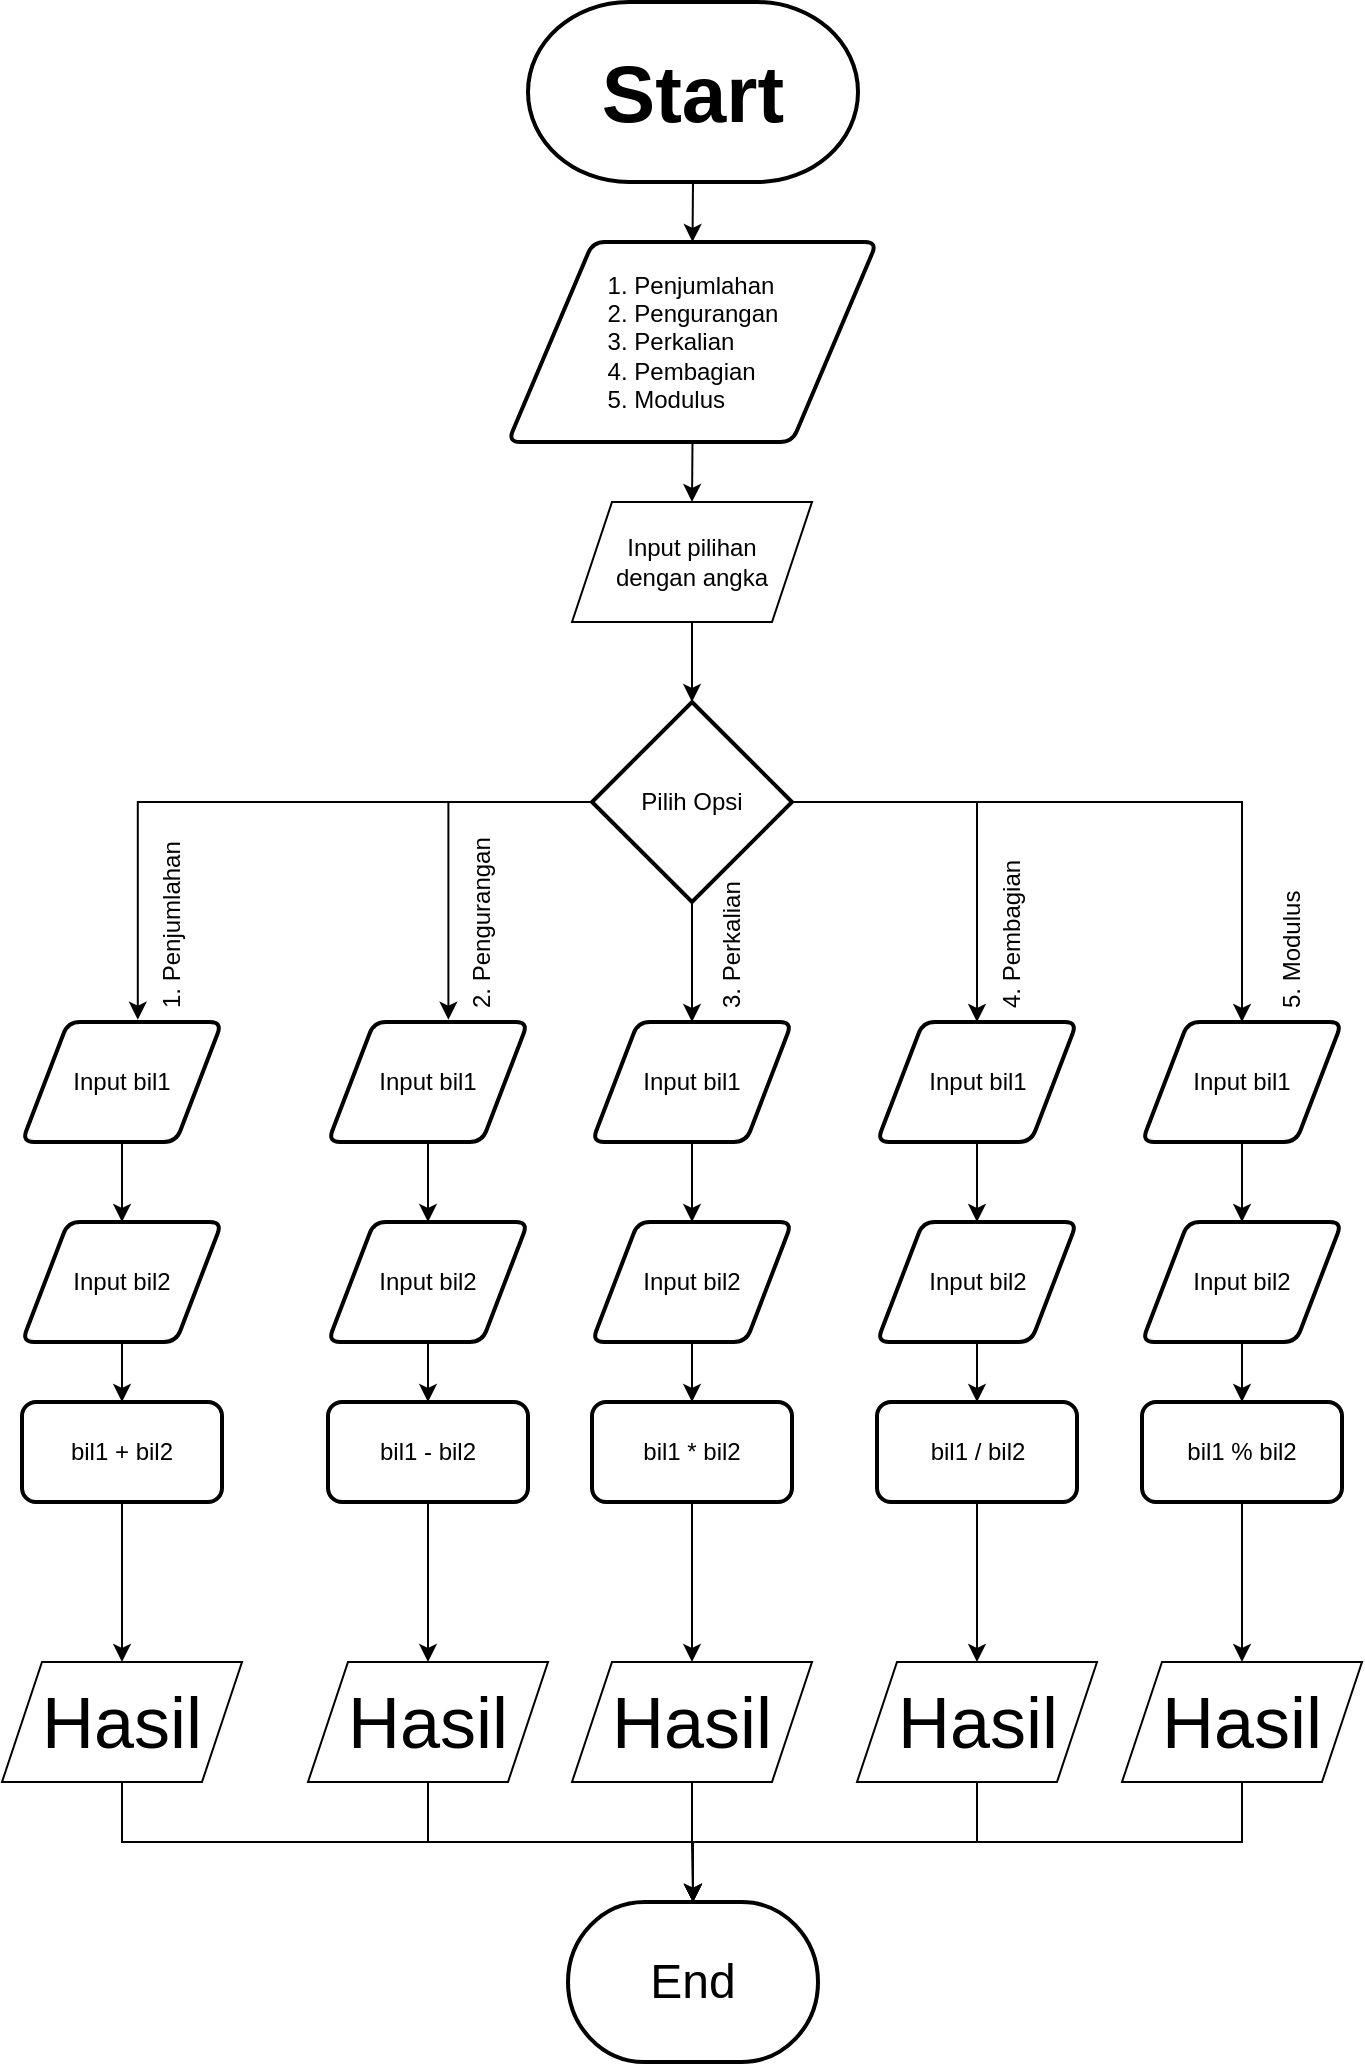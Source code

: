 <mxfile version="13.7.9" type="github">
  <diagram id="csKqWqRmFJaBYTw5g3q0" name="Page-1">
    <mxGraphModel dx="1099" dy="664" grid="1" gridSize="10" guides="1" tooltips="1" connect="1" arrows="1" fold="1" page="1" pageScale="1" pageWidth="850" pageHeight="1100" math="0" shadow="0">
      <root>
        <mxCell id="0" />
        <mxCell id="1" parent="0" />
        <mxCell id="QY0ji_sxeQzc1hmcxQOH-41" style="edgeStyle=orthogonalEdgeStyle;rounded=0;orthogonalLoop=1;jettySize=auto;html=1;exitX=0.5;exitY=1;exitDx=0;exitDy=0;exitPerimeter=0;entryX=0.5;entryY=0;entryDx=0;entryDy=0;" edge="1" parent="1" source="QY0ji_sxeQzc1hmcxQOH-1" target="QY0ji_sxeQzc1hmcxQOH-2">
          <mxGeometry relative="1" as="geometry" />
        </mxCell>
        <mxCell id="QY0ji_sxeQzc1hmcxQOH-1" value="&lt;b&gt;&lt;font style=&quot;font-size: 40px&quot;&gt;Start&lt;/font&gt;&lt;/b&gt;" style="strokeWidth=2;html=1;shape=mxgraph.flowchart.terminator;whiteSpace=wrap;" vertex="1" parent="1">
          <mxGeometry x="343" y="40" width="165" height="90" as="geometry" />
        </mxCell>
        <mxCell id="QY0ji_sxeQzc1hmcxQOH-45" style="edgeStyle=orthogonalEdgeStyle;rounded=0;orthogonalLoop=1;jettySize=auto;html=1;exitX=0.5;exitY=1;exitDx=0;exitDy=0;entryX=0.5;entryY=0;entryDx=0;entryDy=0;" edge="1" parent="1" source="QY0ji_sxeQzc1hmcxQOH-2" target="QY0ji_sxeQzc1hmcxQOH-42">
          <mxGeometry relative="1" as="geometry" />
        </mxCell>
        <mxCell id="QY0ji_sxeQzc1hmcxQOH-2" value="&lt;div align=&quot;left&quot;&gt;1. Penjumlahan&lt;/div&gt;&lt;div align=&quot;left&quot;&gt;2. Pengurangan&lt;/div&gt;&lt;div align=&quot;left&quot;&gt;3. Perkalian&lt;/div&gt;&lt;div align=&quot;left&quot;&gt;4. Pembagian&lt;/div&gt;&lt;div align=&quot;left&quot;&gt;5. Modulus&lt;br&gt;&lt;/div&gt;" style="shape=parallelogram;html=1;strokeWidth=2;perimeter=parallelogramPerimeter;whiteSpace=wrap;rounded=1;arcSize=12;size=0.23;" vertex="1" parent="1">
          <mxGeometry x="333" y="160" width="184.5" height="100" as="geometry" />
        </mxCell>
        <mxCell id="QY0ji_sxeQzc1hmcxQOH-21" style="edgeStyle=orthogonalEdgeStyle;rounded=0;orthogonalLoop=1;jettySize=auto;html=1;exitX=0.5;exitY=1;exitDx=0;exitDy=0;exitPerimeter=0;entryX=0.5;entryY=0;entryDx=0;entryDy=0;" edge="1" parent="1" source="QY0ji_sxeQzc1hmcxQOH-4" target="QY0ji_sxeQzc1hmcxQOH-12">
          <mxGeometry relative="1" as="geometry" />
        </mxCell>
        <mxCell id="QY0ji_sxeQzc1hmcxQOH-22" style="edgeStyle=orthogonalEdgeStyle;rounded=0;orthogonalLoop=1;jettySize=auto;html=1;exitX=0;exitY=0.5;exitDx=0;exitDy=0;exitPerimeter=0;entryX=0.602;entryY=-0.019;entryDx=0;entryDy=0;entryPerimeter=0;" edge="1" parent="1" source="QY0ji_sxeQzc1hmcxQOH-4" target="QY0ji_sxeQzc1hmcxQOH-9">
          <mxGeometry relative="1" as="geometry" />
        </mxCell>
        <mxCell id="QY0ji_sxeQzc1hmcxQOH-23" style="edgeStyle=orthogonalEdgeStyle;rounded=0;orthogonalLoop=1;jettySize=auto;html=1;exitX=1;exitY=0.5;exitDx=0;exitDy=0;exitPerimeter=0;" edge="1" parent="1" source="QY0ji_sxeQzc1hmcxQOH-4" target="QY0ji_sxeQzc1hmcxQOH-15">
          <mxGeometry relative="1" as="geometry" />
        </mxCell>
        <mxCell id="QY0ji_sxeQzc1hmcxQOH-25" style="edgeStyle=orthogonalEdgeStyle;rounded=0;orthogonalLoop=1;jettySize=auto;html=1;exitX=0;exitY=0.5;exitDx=0;exitDy=0;exitPerimeter=0;entryX=0.579;entryY=-0.019;entryDx=0;entryDy=0;entryPerimeter=0;" edge="1" parent="1" source="QY0ji_sxeQzc1hmcxQOH-4" target="QY0ji_sxeQzc1hmcxQOH-6">
          <mxGeometry relative="1" as="geometry" />
        </mxCell>
        <mxCell id="QY0ji_sxeQzc1hmcxQOH-56" style="edgeStyle=orthogonalEdgeStyle;rounded=0;orthogonalLoop=1;jettySize=auto;html=1;exitX=1;exitY=0.5;exitDx=0;exitDy=0;exitPerimeter=0;" edge="1" parent="1" source="QY0ji_sxeQzc1hmcxQOH-4" target="QY0ji_sxeQzc1hmcxQOH-18">
          <mxGeometry relative="1" as="geometry" />
        </mxCell>
        <mxCell id="QY0ji_sxeQzc1hmcxQOH-4" value="&lt;div&gt;Pilih Opsi &lt;br&gt;&lt;/div&gt;" style="strokeWidth=2;html=1;shape=mxgraph.flowchart.decision;whiteSpace=wrap;" vertex="1" parent="1">
          <mxGeometry x="375" y="390" width="100" height="100" as="geometry" />
        </mxCell>
        <mxCell id="QY0ji_sxeQzc1hmcxQOH-26" style="edgeStyle=orthogonalEdgeStyle;rounded=0;orthogonalLoop=1;jettySize=auto;html=1;exitX=0.5;exitY=1;exitDx=0;exitDy=0;entryX=0.5;entryY=0;entryDx=0;entryDy=0;" edge="1" parent="1" source="QY0ji_sxeQzc1hmcxQOH-6" target="QY0ji_sxeQzc1hmcxQOH-7">
          <mxGeometry relative="1" as="geometry" />
        </mxCell>
        <mxCell id="QY0ji_sxeQzc1hmcxQOH-6" value="Input bil1" style="shape=parallelogram;html=1;strokeWidth=2;perimeter=parallelogramPerimeter;whiteSpace=wrap;rounded=1;arcSize=12;size=0.23;" vertex="1" parent="1">
          <mxGeometry x="90" y="550" width="100" height="60" as="geometry" />
        </mxCell>
        <mxCell id="QY0ji_sxeQzc1hmcxQOH-27" style="edgeStyle=orthogonalEdgeStyle;rounded=0;orthogonalLoop=1;jettySize=auto;html=1;exitX=0.5;exitY=1;exitDx=0;exitDy=0;entryX=0.5;entryY=0;entryDx=0;entryDy=0;" edge="1" parent="1" source="QY0ji_sxeQzc1hmcxQOH-7" target="QY0ji_sxeQzc1hmcxQOH-8">
          <mxGeometry relative="1" as="geometry" />
        </mxCell>
        <mxCell id="QY0ji_sxeQzc1hmcxQOH-7" value="Input bil2" style="shape=parallelogram;html=1;strokeWidth=2;perimeter=parallelogramPerimeter;whiteSpace=wrap;rounded=1;arcSize=12;size=0.23;" vertex="1" parent="1">
          <mxGeometry x="90" y="650" width="100" height="60" as="geometry" />
        </mxCell>
        <mxCell id="QY0ji_sxeQzc1hmcxQOH-61" style="edgeStyle=orthogonalEdgeStyle;rounded=0;orthogonalLoop=1;jettySize=auto;html=1;exitX=0.5;exitY=1;exitDx=0;exitDy=0;entryX=0.5;entryY=0;entryDx=0;entryDy=0;" edge="1" parent="1" source="QY0ji_sxeQzc1hmcxQOH-8" target="QY0ji_sxeQzc1hmcxQOH-53">
          <mxGeometry relative="1" as="geometry" />
        </mxCell>
        <mxCell id="QY0ji_sxeQzc1hmcxQOH-8" value="bil1 + bil2" style="rounded=1;whiteSpace=wrap;html=1;absoluteArcSize=1;arcSize=14;strokeWidth=2;" vertex="1" parent="1">
          <mxGeometry x="90" y="740" width="100" height="50" as="geometry" />
        </mxCell>
        <mxCell id="QY0ji_sxeQzc1hmcxQOH-28" style="edgeStyle=orthogonalEdgeStyle;rounded=0;orthogonalLoop=1;jettySize=auto;html=1;exitX=0.5;exitY=1;exitDx=0;exitDy=0;entryX=0.5;entryY=0;entryDx=0;entryDy=0;" edge="1" parent="1" source="QY0ji_sxeQzc1hmcxQOH-9" target="QY0ji_sxeQzc1hmcxQOH-10">
          <mxGeometry relative="1" as="geometry" />
        </mxCell>
        <mxCell id="QY0ji_sxeQzc1hmcxQOH-9" value="Input bil1" style="shape=parallelogram;html=1;strokeWidth=2;perimeter=parallelogramPerimeter;whiteSpace=wrap;rounded=1;arcSize=12;size=0.23;" vertex="1" parent="1">
          <mxGeometry x="243" y="550" width="100" height="60" as="geometry" />
        </mxCell>
        <mxCell id="QY0ji_sxeQzc1hmcxQOH-29" style="edgeStyle=orthogonalEdgeStyle;rounded=0;orthogonalLoop=1;jettySize=auto;html=1;exitX=0.5;exitY=1;exitDx=0;exitDy=0;entryX=0.5;entryY=0;entryDx=0;entryDy=0;" edge="1" parent="1" source="QY0ji_sxeQzc1hmcxQOH-10" target="QY0ji_sxeQzc1hmcxQOH-11">
          <mxGeometry relative="1" as="geometry" />
        </mxCell>
        <mxCell id="QY0ji_sxeQzc1hmcxQOH-10" value="Input bil2" style="shape=parallelogram;html=1;strokeWidth=2;perimeter=parallelogramPerimeter;whiteSpace=wrap;rounded=1;arcSize=12;size=0.23;" vertex="1" parent="1">
          <mxGeometry x="243" y="650" width="100" height="60" as="geometry" />
        </mxCell>
        <mxCell id="QY0ji_sxeQzc1hmcxQOH-62" style="edgeStyle=orthogonalEdgeStyle;rounded=0;orthogonalLoop=1;jettySize=auto;html=1;exitX=0.5;exitY=1;exitDx=0;exitDy=0;entryX=0.5;entryY=0;entryDx=0;entryDy=0;" edge="1" parent="1" source="QY0ji_sxeQzc1hmcxQOH-11" target="QY0ji_sxeQzc1hmcxQOH-52">
          <mxGeometry relative="1" as="geometry" />
        </mxCell>
        <mxCell id="QY0ji_sxeQzc1hmcxQOH-11" value="bil1 - bil2" style="rounded=1;whiteSpace=wrap;html=1;absoluteArcSize=1;arcSize=14;strokeWidth=2;" vertex="1" parent="1">
          <mxGeometry x="243" y="740" width="100" height="50" as="geometry" />
        </mxCell>
        <mxCell id="QY0ji_sxeQzc1hmcxQOH-30" style="edgeStyle=orthogonalEdgeStyle;rounded=0;orthogonalLoop=1;jettySize=auto;html=1;exitX=0.5;exitY=1;exitDx=0;exitDy=0;entryX=0.5;entryY=0;entryDx=0;entryDy=0;" edge="1" parent="1" source="QY0ji_sxeQzc1hmcxQOH-12" target="QY0ji_sxeQzc1hmcxQOH-13">
          <mxGeometry relative="1" as="geometry" />
        </mxCell>
        <mxCell id="QY0ji_sxeQzc1hmcxQOH-12" value="Input bil1" style="shape=parallelogram;html=1;strokeWidth=2;perimeter=parallelogramPerimeter;whiteSpace=wrap;rounded=1;arcSize=12;size=0.23;" vertex="1" parent="1">
          <mxGeometry x="375" y="550" width="100" height="60" as="geometry" />
        </mxCell>
        <mxCell id="QY0ji_sxeQzc1hmcxQOH-31" style="edgeStyle=orthogonalEdgeStyle;rounded=0;orthogonalLoop=1;jettySize=auto;html=1;exitX=0.5;exitY=1;exitDx=0;exitDy=0;entryX=0.5;entryY=0;entryDx=0;entryDy=0;" edge="1" parent="1" source="QY0ji_sxeQzc1hmcxQOH-13" target="QY0ji_sxeQzc1hmcxQOH-14">
          <mxGeometry relative="1" as="geometry" />
        </mxCell>
        <mxCell id="QY0ji_sxeQzc1hmcxQOH-13" value="Input bil2" style="shape=parallelogram;html=1;strokeWidth=2;perimeter=parallelogramPerimeter;whiteSpace=wrap;rounded=1;arcSize=12;size=0.23;" vertex="1" parent="1">
          <mxGeometry x="375" y="650" width="100" height="60" as="geometry" />
        </mxCell>
        <mxCell id="QY0ji_sxeQzc1hmcxQOH-47" style="edgeStyle=orthogonalEdgeStyle;rounded=0;orthogonalLoop=1;jettySize=auto;html=1;exitX=0.5;exitY=1;exitDx=0;exitDy=0;entryX=0.5;entryY=0;entryDx=0;entryDy=0;" edge="1" parent="1" source="QY0ji_sxeQzc1hmcxQOH-14" target="QY0ji_sxeQzc1hmcxQOH-46">
          <mxGeometry relative="1" as="geometry" />
        </mxCell>
        <mxCell id="QY0ji_sxeQzc1hmcxQOH-14" value="bil1 * bil2" style="rounded=1;whiteSpace=wrap;html=1;absoluteArcSize=1;arcSize=14;strokeWidth=2;" vertex="1" parent="1">
          <mxGeometry x="375" y="740" width="100" height="50" as="geometry" />
        </mxCell>
        <mxCell id="QY0ji_sxeQzc1hmcxQOH-32" style="edgeStyle=orthogonalEdgeStyle;rounded=0;orthogonalLoop=1;jettySize=auto;html=1;exitX=0.5;exitY=1;exitDx=0;exitDy=0;entryX=0.5;entryY=0;entryDx=0;entryDy=0;" edge="1" parent="1" source="QY0ji_sxeQzc1hmcxQOH-15" target="QY0ji_sxeQzc1hmcxQOH-16">
          <mxGeometry relative="1" as="geometry" />
        </mxCell>
        <mxCell id="QY0ji_sxeQzc1hmcxQOH-15" value="Input bil1" style="shape=parallelogram;html=1;strokeWidth=2;perimeter=parallelogramPerimeter;whiteSpace=wrap;rounded=1;arcSize=12;size=0.23;" vertex="1" parent="1">
          <mxGeometry x="517.5" y="550" width="100" height="60" as="geometry" />
        </mxCell>
        <mxCell id="QY0ji_sxeQzc1hmcxQOH-33" style="edgeStyle=orthogonalEdgeStyle;rounded=0;orthogonalLoop=1;jettySize=auto;html=1;exitX=0.5;exitY=1;exitDx=0;exitDy=0;entryX=0.5;entryY=0;entryDx=0;entryDy=0;" edge="1" parent="1" source="QY0ji_sxeQzc1hmcxQOH-16" target="QY0ji_sxeQzc1hmcxQOH-17">
          <mxGeometry relative="1" as="geometry" />
        </mxCell>
        <mxCell id="QY0ji_sxeQzc1hmcxQOH-16" value="Input bil2" style="shape=parallelogram;html=1;strokeWidth=2;perimeter=parallelogramPerimeter;whiteSpace=wrap;rounded=1;arcSize=12;size=0.23;" vertex="1" parent="1">
          <mxGeometry x="517.5" y="650" width="100" height="60" as="geometry" />
        </mxCell>
        <mxCell id="QY0ji_sxeQzc1hmcxQOH-58" style="edgeStyle=orthogonalEdgeStyle;rounded=0;orthogonalLoop=1;jettySize=auto;html=1;exitX=0.5;exitY=1;exitDx=0;exitDy=0;entryX=0.5;entryY=0;entryDx=0;entryDy=0;" edge="1" parent="1" source="QY0ji_sxeQzc1hmcxQOH-17" target="QY0ji_sxeQzc1hmcxQOH-54">
          <mxGeometry relative="1" as="geometry" />
        </mxCell>
        <mxCell id="QY0ji_sxeQzc1hmcxQOH-17" value="bil1 / bil2" style="rounded=1;whiteSpace=wrap;html=1;absoluteArcSize=1;arcSize=14;strokeWidth=2;" vertex="1" parent="1">
          <mxGeometry x="517.5" y="740" width="100" height="50" as="geometry" />
        </mxCell>
        <mxCell id="QY0ji_sxeQzc1hmcxQOH-34" style="edgeStyle=orthogonalEdgeStyle;rounded=0;orthogonalLoop=1;jettySize=auto;html=1;exitX=0.5;exitY=1;exitDx=0;exitDy=0;entryX=0.5;entryY=0;entryDx=0;entryDy=0;" edge="1" parent="1" source="QY0ji_sxeQzc1hmcxQOH-18" target="QY0ji_sxeQzc1hmcxQOH-19">
          <mxGeometry relative="1" as="geometry" />
        </mxCell>
        <mxCell id="QY0ji_sxeQzc1hmcxQOH-18" value="Input bil1" style="shape=parallelogram;html=1;strokeWidth=2;perimeter=parallelogramPerimeter;whiteSpace=wrap;rounded=1;arcSize=12;size=0.23;" vertex="1" parent="1">
          <mxGeometry x="650" y="550" width="100" height="60" as="geometry" />
        </mxCell>
        <mxCell id="QY0ji_sxeQzc1hmcxQOH-35" style="edgeStyle=orthogonalEdgeStyle;rounded=0;orthogonalLoop=1;jettySize=auto;html=1;exitX=0.5;exitY=1;exitDx=0;exitDy=0;entryX=0.5;entryY=0;entryDx=0;entryDy=0;" edge="1" parent="1" source="QY0ji_sxeQzc1hmcxQOH-19" target="QY0ji_sxeQzc1hmcxQOH-20">
          <mxGeometry relative="1" as="geometry" />
        </mxCell>
        <mxCell id="QY0ji_sxeQzc1hmcxQOH-19" value="Input bil2" style="shape=parallelogram;html=1;strokeWidth=2;perimeter=parallelogramPerimeter;whiteSpace=wrap;rounded=1;arcSize=12;size=0.23;" vertex="1" parent="1">
          <mxGeometry x="650" y="650" width="100" height="60" as="geometry" />
        </mxCell>
        <mxCell id="QY0ji_sxeQzc1hmcxQOH-57" style="edgeStyle=orthogonalEdgeStyle;rounded=0;orthogonalLoop=1;jettySize=auto;html=1;exitX=0.5;exitY=1;exitDx=0;exitDy=0;entryX=0.5;entryY=0;entryDx=0;entryDy=0;" edge="1" parent="1" source="QY0ji_sxeQzc1hmcxQOH-20" target="QY0ji_sxeQzc1hmcxQOH-55">
          <mxGeometry relative="1" as="geometry" />
        </mxCell>
        <mxCell id="QY0ji_sxeQzc1hmcxQOH-20" value="bil1 % bil2" style="rounded=1;whiteSpace=wrap;html=1;absoluteArcSize=1;arcSize=14;strokeWidth=2;" vertex="1" parent="1">
          <mxGeometry x="650" y="740" width="100" height="50" as="geometry" />
        </mxCell>
        <mxCell id="QY0ji_sxeQzc1hmcxQOH-36" value="&lt;div align=&quot;left&quot;&gt;1. Penjumlahan&lt;br&gt;&lt;/div&gt;" style="text;html=1;strokeColor=none;fillColor=none;align=left;verticalAlign=middle;whiteSpace=wrap;rounded=0;rotation=270;" vertex="1" parent="1">
          <mxGeometry x="120" y="490" width="90" height="20" as="geometry" />
        </mxCell>
        <mxCell id="QY0ji_sxeQzc1hmcxQOH-37" value="&lt;div align=&quot;left&quot;&gt;2. Pengurangan&lt;br&gt;&lt;/div&gt;" style="text;html=1;strokeColor=none;fillColor=none;align=left;verticalAlign=middle;whiteSpace=wrap;rounded=0;rotation=270;" vertex="1" parent="1">
          <mxGeometry x="275" y="490" width="90" height="20" as="geometry" />
        </mxCell>
        <mxCell id="QY0ji_sxeQzc1hmcxQOH-38" value="&lt;div align=&quot;left&quot;&gt;3. Perkalian&lt;br&gt;&lt;/div&gt;" style="text;html=1;strokeColor=none;fillColor=none;align=left;verticalAlign=middle;whiteSpace=wrap;rounded=0;rotation=270;" vertex="1" parent="1">
          <mxGeometry x="400" y="490" width="90" height="20" as="geometry" />
        </mxCell>
        <mxCell id="QY0ji_sxeQzc1hmcxQOH-39" value="4. Pembagian" style="text;html=1;strokeColor=none;fillColor=none;align=left;verticalAlign=middle;whiteSpace=wrap;rounded=0;rotation=270;" vertex="1" parent="1">
          <mxGeometry x="540" y="490" width="90" height="20" as="geometry" />
        </mxCell>
        <mxCell id="QY0ji_sxeQzc1hmcxQOH-40" value="5. Modulus" style="text;html=1;strokeColor=none;fillColor=none;align=left;verticalAlign=middle;whiteSpace=wrap;rounded=0;rotation=270;" vertex="1" parent="1">
          <mxGeometry x="680" y="490" width="90" height="20" as="geometry" />
        </mxCell>
        <mxCell id="QY0ji_sxeQzc1hmcxQOH-44" style="edgeStyle=orthogonalEdgeStyle;rounded=0;orthogonalLoop=1;jettySize=auto;html=1;exitX=0.5;exitY=1;exitDx=0;exitDy=0;entryX=0.5;entryY=0;entryDx=0;entryDy=0;entryPerimeter=0;" edge="1" parent="1" source="QY0ji_sxeQzc1hmcxQOH-42" target="QY0ji_sxeQzc1hmcxQOH-4">
          <mxGeometry relative="1" as="geometry" />
        </mxCell>
        <mxCell id="QY0ji_sxeQzc1hmcxQOH-42" value="&lt;div&gt;Input pilihan &lt;br&gt;&lt;/div&gt;&lt;div&gt;dengan angka&lt;br&gt;&lt;/div&gt;" style="shape=parallelogram;perimeter=parallelogramPerimeter;whiteSpace=wrap;html=1;fixedSize=1;" vertex="1" parent="1">
          <mxGeometry x="365" y="290" width="120" height="60" as="geometry" />
        </mxCell>
        <mxCell id="QY0ji_sxeQzc1hmcxQOH-64" style="edgeStyle=orthogonalEdgeStyle;rounded=0;orthogonalLoop=1;jettySize=auto;html=1;exitX=0.5;exitY=1;exitDx=0;exitDy=0;entryX=0.5;entryY=0;entryDx=0;entryDy=0;entryPerimeter=0;" edge="1" parent="1" source="QY0ji_sxeQzc1hmcxQOH-46" target="QY0ji_sxeQzc1hmcxQOH-63">
          <mxGeometry relative="1" as="geometry" />
        </mxCell>
        <mxCell id="QY0ji_sxeQzc1hmcxQOH-46" value="&lt;font style=&quot;font-size: 36px&quot;&gt;Hasil&lt;/font&gt;" style="shape=parallelogram;perimeter=parallelogramPerimeter;whiteSpace=wrap;html=1;fixedSize=1;" vertex="1" parent="1">
          <mxGeometry x="365" y="870" width="120" height="60" as="geometry" />
        </mxCell>
        <mxCell id="QY0ji_sxeQzc1hmcxQOH-68" style="edgeStyle=orthogonalEdgeStyle;rounded=0;orthogonalLoop=1;jettySize=auto;html=1;exitX=0.5;exitY=1;exitDx=0;exitDy=0;entryX=0.5;entryY=0;entryDx=0;entryDy=0;entryPerimeter=0;" edge="1" parent="1" source="QY0ji_sxeQzc1hmcxQOH-52" target="QY0ji_sxeQzc1hmcxQOH-63">
          <mxGeometry relative="1" as="geometry" />
        </mxCell>
        <mxCell id="QY0ji_sxeQzc1hmcxQOH-52" value="&lt;font style=&quot;font-size: 36px&quot;&gt;Hasil&lt;/font&gt;" style="shape=parallelogram;perimeter=parallelogramPerimeter;whiteSpace=wrap;html=1;fixedSize=1;" vertex="1" parent="1">
          <mxGeometry x="233" y="870" width="120" height="60" as="geometry" />
        </mxCell>
        <mxCell id="QY0ji_sxeQzc1hmcxQOH-69" style="edgeStyle=orthogonalEdgeStyle;rounded=0;orthogonalLoop=1;jettySize=auto;html=1;exitX=0.5;exitY=1;exitDx=0;exitDy=0;" edge="1" parent="1" source="QY0ji_sxeQzc1hmcxQOH-53" target="QY0ji_sxeQzc1hmcxQOH-63">
          <mxGeometry relative="1" as="geometry" />
        </mxCell>
        <mxCell id="QY0ji_sxeQzc1hmcxQOH-53" value="&lt;font style=&quot;font-size: 36px&quot;&gt;Hasil&lt;/font&gt;" style="shape=parallelogram;perimeter=parallelogramPerimeter;whiteSpace=wrap;html=1;fixedSize=1;" vertex="1" parent="1">
          <mxGeometry x="80" y="870" width="120" height="60" as="geometry" />
        </mxCell>
        <mxCell id="QY0ji_sxeQzc1hmcxQOH-67" style="edgeStyle=orthogonalEdgeStyle;rounded=0;orthogonalLoop=1;jettySize=auto;html=1;exitX=0.5;exitY=1;exitDx=0;exitDy=0;entryX=0.5;entryY=0;entryDx=0;entryDy=0;entryPerimeter=0;" edge="1" parent="1" source="QY0ji_sxeQzc1hmcxQOH-54" target="QY0ji_sxeQzc1hmcxQOH-63">
          <mxGeometry relative="1" as="geometry" />
        </mxCell>
        <mxCell id="QY0ji_sxeQzc1hmcxQOH-54" value="&lt;font style=&quot;font-size: 36px&quot;&gt;Hasil&lt;/font&gt;" style="shape=parallelogram;perimeter=parallelogramPerimeter;whiteSpace=wrap;html=1;fixedSize=1;" vertex="1" parent="1">
          <mxGeometry x="507.5" y="870" width="120" height="60" as="geometry" />
        </mxCell>
        <mxCell id="QY0ji_sxeQzc1hmcxQOH-66" style="edgeStyle=orthogonalEdgeStyle;rounded=0;orthogonalLoop=1;jettySize=auto;html=1;exitX=0.5;exitY=1;exitDx=0;exitDy=0;" edge="1" parent="1" source="QY0ji_sxeQzc1hmcxQOH-55" target="QY0ji_sxeQzc1hmcxQOH-63">
          <mxGeometry relative="1" as="geometry" />
        </mxCell>
        <mxCell id="QY0ji_sxeQzc1hmcxQOH-55" value="&lt;font style=&quot;font-size: 36px&quot;&gt;Hasil&lt;/font&gt;" style="shape=parallelogram;perimeter=parallelogramPerimeter;whiteSpace=wrap;html=1;fixedSize=1;" vertex="1" parent="1">
          <mxGeometry x="640" y="870" width="120" height="60" as="geometry" />
        </mxCell>
        <mxCell id="QY0ji_sxeQzc1hmcxQOH-63" value="&lt;font style=&quot;font-size: 24px&quot;&gt;End&lt;/font&gt;" style="strokeWidth=2;html=1;shape=mxgraph.flowchart.terminator;whiteSpace=wrap;" vertex="1" parent="1">
          <mxGeometry x="363" y="990" width="125" height="80" as="geometry" />
        </mxCell>
      </root>
    </mxGraphModel>
  </diagram>
</mxfile>
